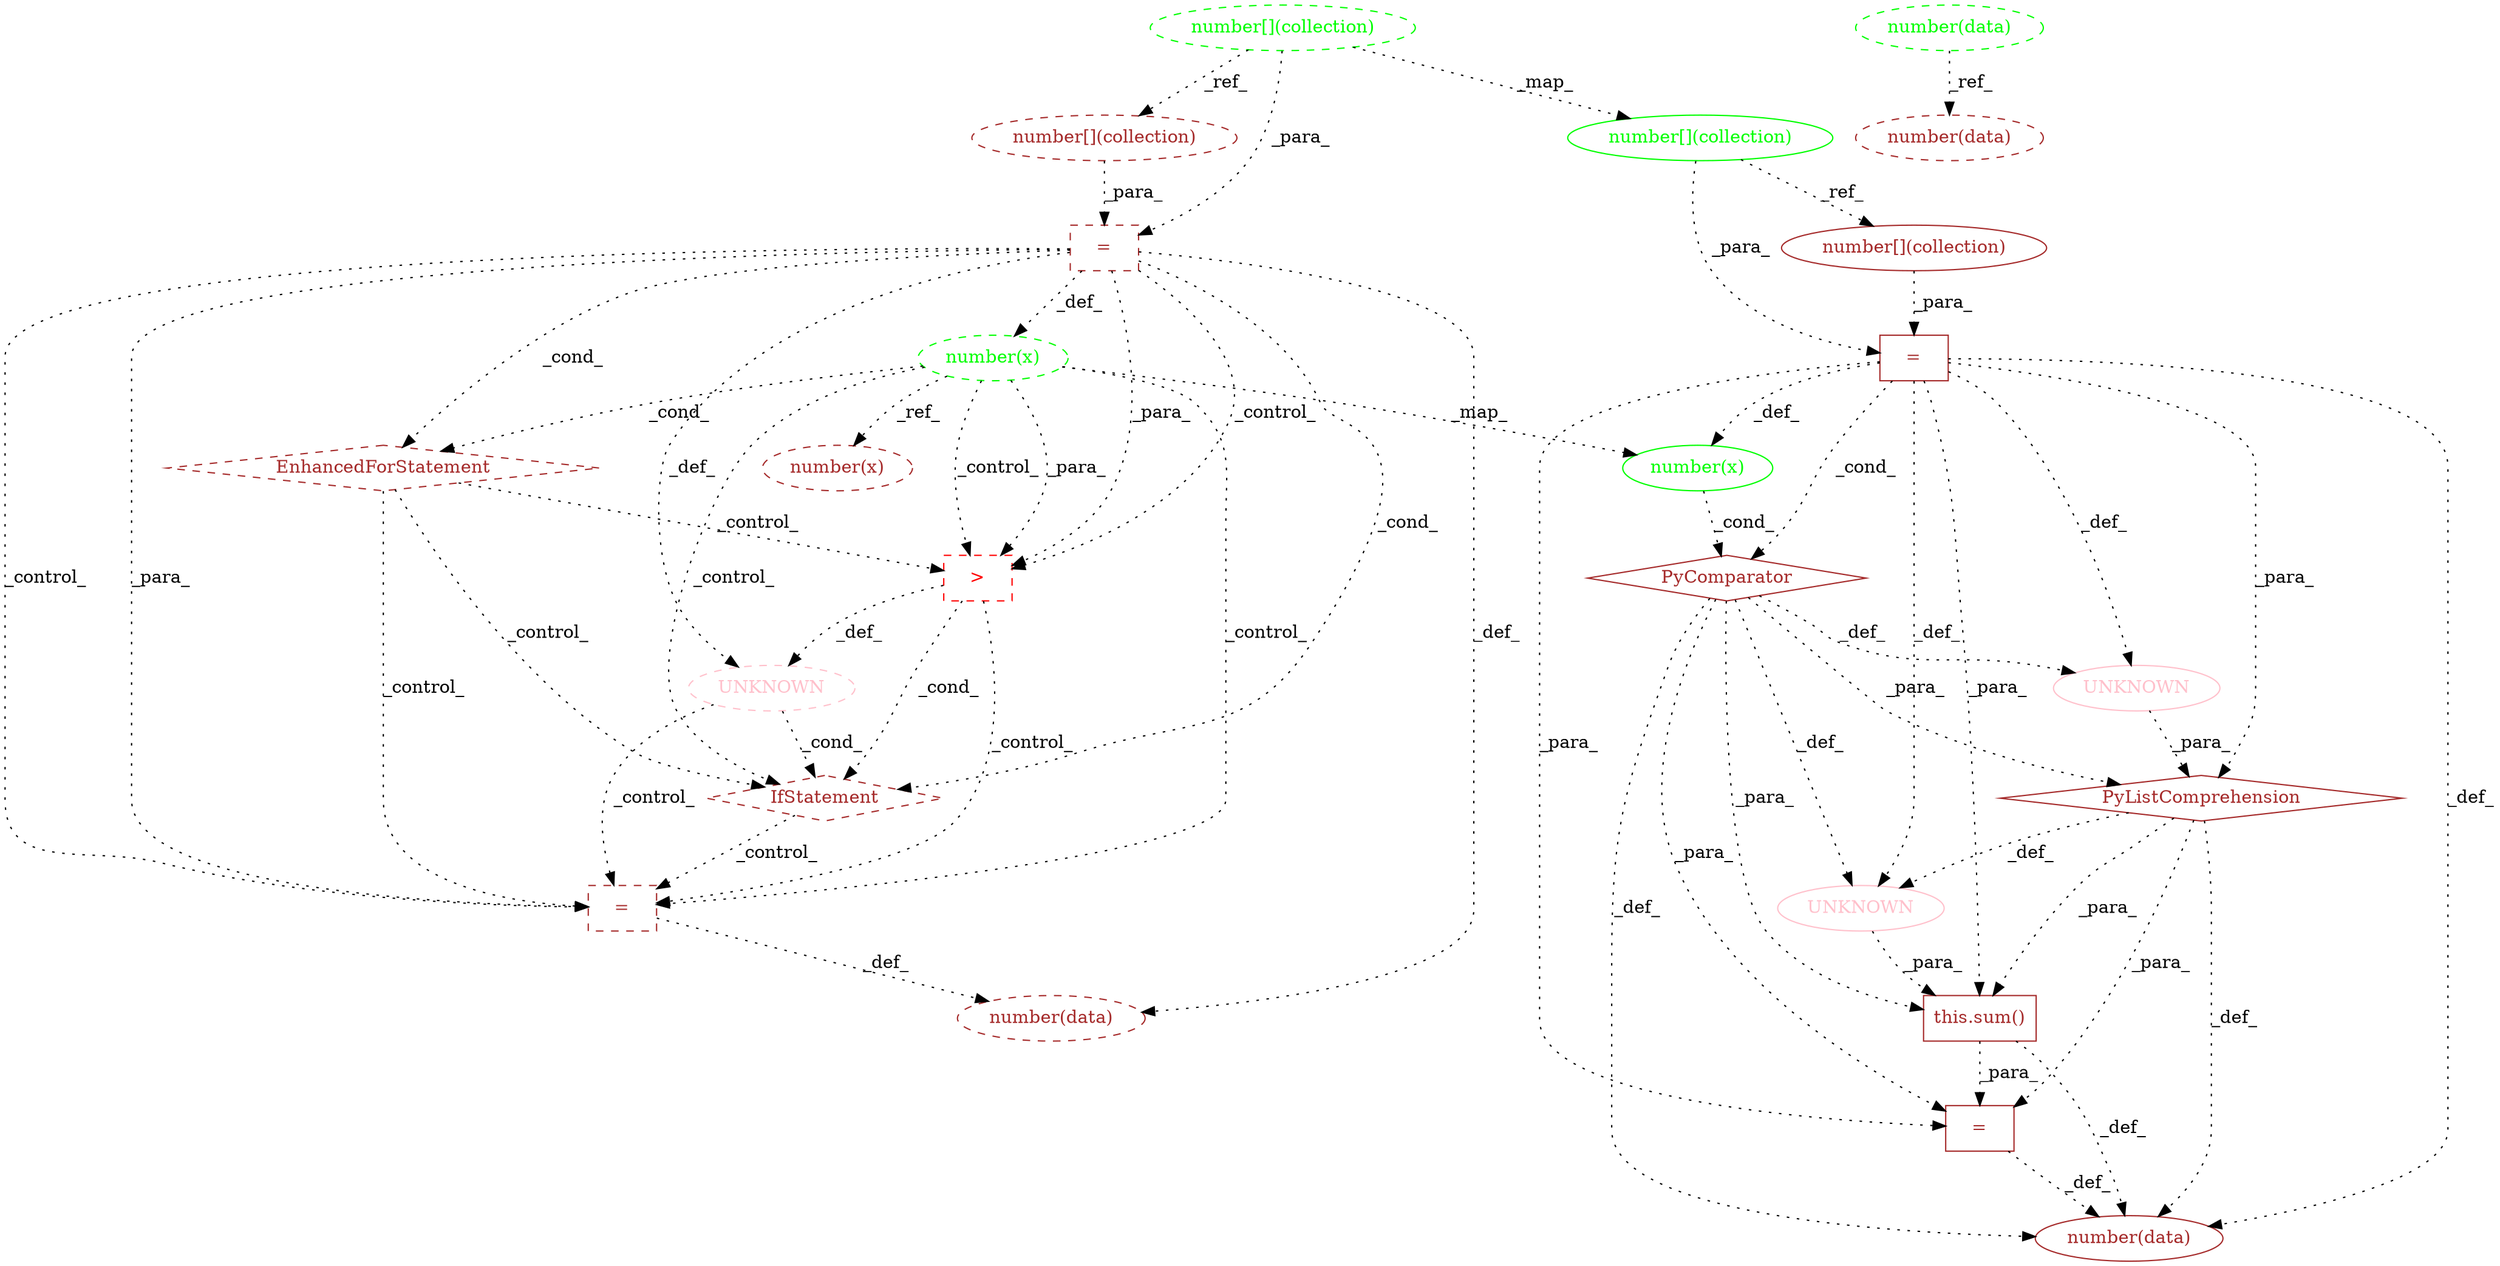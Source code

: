 digraph G {
1 [label="=" shape=box style=dashed color=brown fontcolor=brown]
2 [label="number(x)" shape=ellipse style=dashed color=brown fontcolor=brown]
3 [label=">" shape=box style=dashed color=red fontcolor=red]
4 [label="number(data)" shape=ellipse style=dashed color=green fontcolor=green]
5 [label="number[](collection)" shape=ellipse style=solid color=brown fontcolor=brown]
6 [label="=" shape=box style=solid color=brown fontcolor=brown]
7 [label="PyListComprehension" shape=diamond style=solid color=brown fontcolor=brown]
8 [label="UNKNOWN" shape=ellipse style=dashed color=pink fontcolor=pink]
9 [label="EnhancedForStatement" shape=diamond style=dashed color=brown fontcolor=brown]
10 [label="this.sum()" shape=box style=solid color=brown fontcolor=brown]
11 [label="=" shape=box style=solid color=brown fontcolor=brown]
12 [label="UNKNOWN" shape=ellipse style=solid color=pink fontcolor=pink]
13 [label="number(data)" shape=ellipse style=dashed color=brown fontcolor=brown]
14 [label="number(data)" shape=ellipse style=solid color=brown fontcolor=brown]
15 [label="number(x)" shape=ellipse style=dashed color=green fontcolor=green]
16 [label="UNKNOWN" shape=ellipse style=solid color=pink fontcolor=pink]
17 [label="number(data)" shape=ellipse style=dashed color=brown fontcolor=brown]
18 [label="PyComparator" shape=diamond style=solid color=brown fontcolor=brown]
19 [label="number[](collection)" shape=ellipse style=dashed color=brown fontcolor=brown]
20 [label="number[](collection)" shape=ellipse style=dashed color=green fontcolor=green]
21 [label="number[](collection)" shape=ellipse style=solid color=green fontcolor=green]
22 [label="=" shape=box style=dashed color=brown fontcolor=brown]
23 [label="number(x)" shape=ellipse style=solid color=green fontcolor=green]
24 [label="IfStatement" shape=diamond style=dashed color=brown fontcolor=brown]
24 -> 1 [label="_control_" style=dotted];
22 -> 1 [label="_para_" style=dotted];
9 -> 1 [label="_control_" style=dotted];
8 -> 1 [label="_control_" style=dotted];
3 -> 1 [label="_control_" style=dotted];
22 -> 1 [label="_control_" style=dotted];
15 -> 1 [label="_control_" style=dotted];
15 -> 2 [label="_ref_" style=dotted];
9 -> 3 [label="_control_" style=dotted];
15 -> 3 [label="_para_" style=dotted];
22 -> 3 [label="_para_" style=dotted];
15 -> 3 [label="_control_" style=dotted];
22 -> 3 [label="_control_" style=dotted];
21 -> 5 [label="_ref_" style=dotted];
10 -> 6 [label="_para_" style=dotted];
7 -> 6 [label="_para_" style=dotted];
18 -> 6 [label="_para_" style=dotted];
11 -> 6 [label="_para_" style=dotted];
16 -> 7 [label="_para_" style=dotted];
18 -> 7 [label="_para_" style=dotted];
11 -> 7 [label="_para_" style=dotted];
3 -> 8 [label="_def_" style=dotted];
22 -> 8 [label="_def_" style=dotted];
15 -> 9 [label="_cond_" style=dotted];
22 -> 9 [label="_cond_" style=dotted];
12 -> 10 [label="_para_" style=dotted];
7 -> 10 [label="_para_" style=dotted];
18 -> 10 [label="_para_" style=dotted];
11 -> 10 [label="_para_" style=dotted];
5 -> 11 [label="_para_" style=dotted];
21 -> 11 [label="_para_" style=dotted];
7 -> 12 [label="_def_" style=dotted];
18 -> 12 [label="_def_" style=dotted];
11 -> 12 [label="_def_" style=dotted];
4 -> 13 [label="_ref_" style=dotted];
6 -> 14 [label="_def_" style=dotted];
10 -> 14 [label="_def_" style=dotted];
7 -> 14 [label="_def_" style=dotted];
18 -> 14 [label="_def_" style=dotted];
11 -> 14 [label="_def_" style=dotted];
22 -> 15 [label="_def_" style=dotted];
18 -> 16 [label="_def_" style=dotted];
11 -> 16 [label="_def_" style=dotted];
1 -> 17 [label="_def_" style=dotted];
22 -> 17 [label="_def_" style=dotted];
23 -> 18 [label="_cond_" style=dotted];
11 -> 18 [label="_cond_" style=dotted];
20 -> 19 [label="_ref_" style=dotted];
20 -> 21 [label="_map_" style=dotted];
19 -> 22 [label="_para_" style=dotted];
20 -> 22 [label="_para_" style=dotted];
11 -> 23 [label="_def_" style=dotted];
15 -> 23 [label="_map_" style=dotted];
9 -> 24 [label="_control_" style=dotted];
8 -> 24 [label="_cond_" style=dotted];
3 -> 24 [label="_cond_" style=dotted];
22 -> 24 [label="_cond_" style=dotted];
15 -> 24 [label="_control_" style=dotted];
}